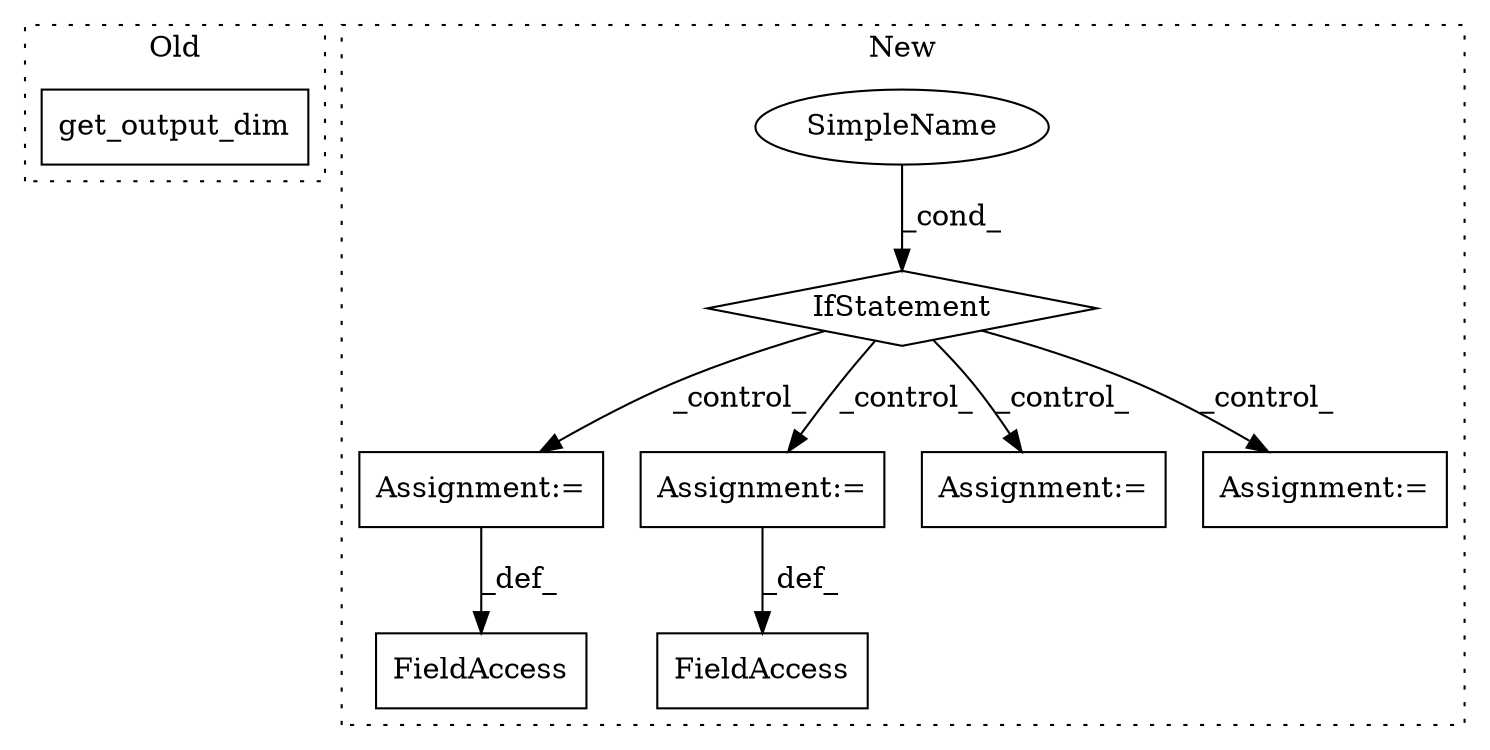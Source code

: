 digraph G {
subgraph cluster0 {
1 [label="get_output_dim" a="32" s="2169" l="16" shape="box"];
label = "Old";
style="dotted";
}
subgraph cluster1 {
2 [label="IfStatement" a="25" s="1762,1773" l="4,2" shape="diamond"];
3 [label="Assignment:=" a="7" s="1851" l="1" shape="box"];
4 [label="FieldAccess" a="22" s="1829" l="22" shape="box"];
5 [label="SimpleName" a="42" s="1766" l="7" shape="ellipse"];
6 [label="Assignment:=" a="7" s="1953" l="1" shape="box"];
7 [label="FieldAccess" a="22" s="1931" l="22" shape="box"];
8 [label="Assignment:=" a="7" s="1918" l="1" shape="box"];
9 [label="Assignment:=" a="7" s="1795" l="1" shape="box"];
label = "New";
style="dotted";
}
2 -> 6 [label="_control_"];
2 -> 9 [label="_control_"];
2 -> 3 [label="_control_"];
2 -> 8 [label="_control_"];
3 -> 4 [label="_def_"];
5 -> 2 [label="_cond_"];
6 -> 7 [label="_def_"];
}